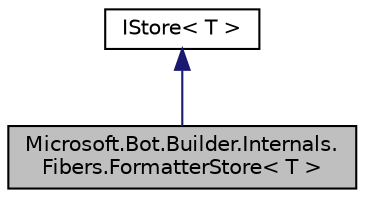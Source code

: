 digraph "Microsoft.Bot.Builder.Internals.Fibers.FormatterStore&lt; T &gt;"
{
  edge [fontname="Helvetica",fontsize="10",labelfontname="Helvetica",labelfontsize="10"];
  node [fontname="Helvetica",fontsize="10",shape=record];
  Node1 [label="Microsoft.Bot.Builder.Internals.\lFibers.FormatterStore\< T \>",height=0.2,width=0.4,color="black", fillcolor="grey75", style="filled", fontcolor="black"];
  Node2 -> Node1 [dir="back",color="midnightblue",fontsize="10",style="solid",fontname="Helvetica"];
  Node2 [label="IStore\< T \>",height=0.2,width=0.4,color="black", fillcolor="white", style="filled",URL="$d2/d33/interface_microsoft_1_1_bot_1_1_builder_1_1_internals_1_1_fibers_1_1_i_store.html"];
}
